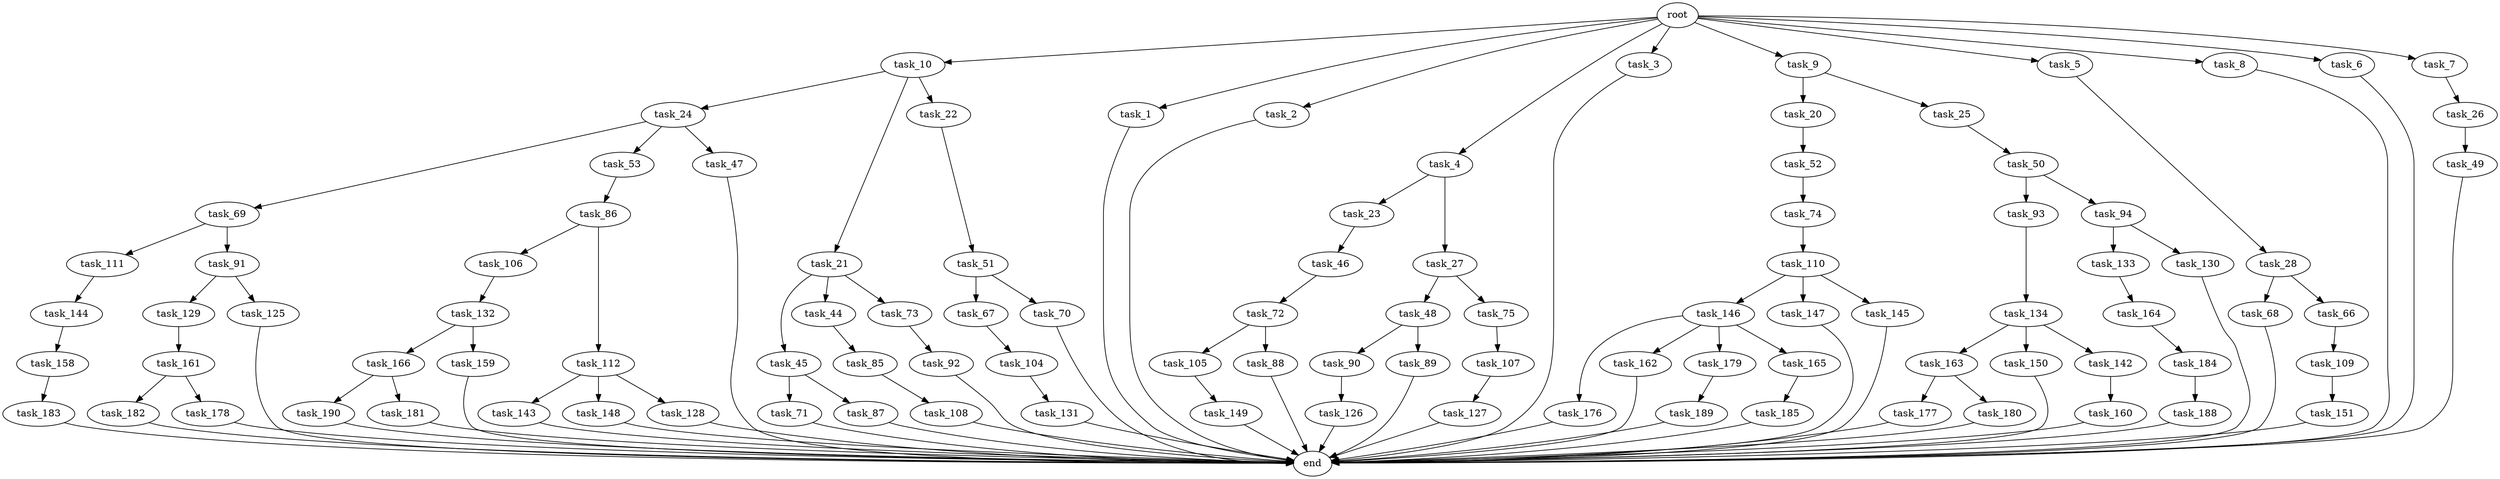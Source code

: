 digraph G {
  task_166 [size="1099511627.776000"];
  task_176 [size="841813590.016000"];
  task_162 [size="841813590.016000"];
  task_149 [size="1099511627.776000"];
  task_105 [size="1717986918.400000"];
  task_72 [size="1099511627.776000"];
  task_182 [size="429496729.600000"];
  task_23 [size="1099511627.776000"];
  task_45 [size="429496729.600000"];
  task_163 [size="429496729.600000"];
  task_150 [size="429496729.600000"];
  task_44 [size="429496729.600000"];
  task_133 [size="618475290.624000"];
  task_10 [size="2.048000"];
  task_93 [size="429496729.600000"];
  task_28 [size="1391569403.904000"];
  task_50 [size="1099511627.776000"];
  task_71 [size="1099511627.776000"];
  task_127 [size="1717986918.400000"];
  task_49 [size="429496729.600000"];
  task_178 [size="429496729.600000"];
  task_1 [size="2.048000"];
  task_146 [size="1099511627.776000"];
  task_90 [size="1099511627.776000"];
  task_159 [size="1099511627.776000"];
  task_106 [size="1099511627.776000"];
  task_27 [size="1099511627.776000"];
  task_147 [size="1099511627.776000"];
  task_190 [size="841813590.016000"];
  task_111 [size="841813590.016000"];
  task_164 [size="841813590.016000"];
  task_126 [size="841813590.016000"];
  task_52 [size="68719476.736000"];
  task_2 [size="2.048000"];
  task_67 [size="1391569403.904000"];
  task_112 [size="1099511627.776000"];
  task_110 [size="841813590.016000"];
  task_109 [size="274877906.944000"];
  task_158 [size="429496729.600000"];
  task_177 [size="1391569403.904000"];
  task_130 [size="618475290.624000"];
  task_160 [size="429496729.600000"];
  task_104 [size="154618822.656000"];
  task_4 [size="2.048000"];
  task_48 [size="429496729.600000"];
  task_151 [size="618475290.624000"];
  task_85 [size="274877906.944000"];
  task_94 [size="429496729.600000"];
  task_92 [size="841813590.016000"];
  task_129 [size="68719476.736000"];
  task_74 [size="1099511627.776000"];
  task_181 [size="841813590.016000"];
  task_91 [size="841813590.016000"];
  task_89 [size="1099511627.776000"];
  task_24 [size="274877906.944000"];
  task_3 [size="2.048000"];
  task_9 [size="2.048000"];
  task_20 [size="1099511627.776000"];
  task_143 [size="1099511627.776000"];
  task_73 [size="429496729.600000"];
  task_148 [size="1099511627.776000"];
  task_86 [size="618475290.624000"];
  task_189 [size="68719476.736000"];
  task_75 [size="429496729.600000"];
  task_144 [size="1717986918.400000"];
  task_107 [size="618475290.624000"];
  task_26 [size="68719476.736000"];
  task_69 [size="1391569403.904000"];
  task_46 [size="274877906.944000"];
  task_5 [size="2.048000"];
  task_108 [size="1391569403.904000"];
  task_88 [size="1717986918.400000"];
  end [size="0.000000"];
  task_8 [size="2.048000"];
  task_87 [size="1099511627.776000"];
  task_179 [size="841813590.016000"];
  task_183 [size="841813590.016000"];
  task_131 [size="618475290.624000"];
  task_132 [size="1717986918.400000"];
  task_142 [size="429496729.600000"];
  task_145 [size="1099511627.776000"];
  task_53 [size="1391569403.904000"];
  task_21 [size="274877906.944000"];
  root [size="0.000000"];
  task_47 [size="1391569403.904000"];
  task_184 [size="618475290.624000"];
  task_128 [size="1099511627.776000"];
  task_180 [size="1391569403.904000"];
  task_6 [size="2.048000"];
  task_70 [size="1391569403.904000"];
  task_185 [size="1099511627.776000"];
  task_134 [size="841813590.016000"];
  task_188 [size="1391569403.904000"];
  task_165 [size="841813590.016000"];
  task_161 [size="1099511627.776000"];
  task_51 [size="429496729.600000"];
  task_125 [size="68719476.736000"];
  task_25 [size="1099511627.776000"];
  task_7 [size="2.048000"];
  task_68 [size="429496729.600000"];
  task_66 [size="429496729.600000"];
  task_22 [size="274877906.944000"];

  task_166 -> task_181 [size="411041792.000000"];
  task_166 -> task_190 [size="411041792.000000"];
  task_176 -> end [size="1.000000"];
  task_162 -> end [size="1.000000"];
  task_149 -> end [size="1.000000"];
  task_105 -> task_149 [size="536870912.000000"];
  task_72 -> task_105 [size="838860800.000000"];
  task_72 -> task_88 [size="838860800.000000"];
  task_182 -> end [size="1.000000"];
  task_23 -> task_46 [size="134217728.000000"];
  task_45 -> task_71 [size="536870912.000000"];
  task_45 -> task_87 [size="536870912.000000"];
  task_163 -> task_180 [size="679477248.000000"];
  task_163 -> task_177 [size="679477248.000000"];
  task_150 -> end [size="1.000000"];
  task_44 -> task_85 [size="134217728.000000"];
  task_133 -> task_164 [size="411041792.000000"];
  task_10 -> task_24 [size="134217728.000000"];
  task_10 -> task_21 [size="134217728.000000"];
  task_10 -> task_22 [size="134217728.000000"];
  task_93 -> task_134 [size="411041792.000000"];
  task_28 -> task_68 [size="209715200.000000"];
  task_28 -> task_66 [size="209715200.000000"];
  task_50 -> task_93 [size="209715200.000000"];
  task_50 -> task_94 [size="209715200.000000"];
  task_71 -> end [size="1.000000"];
  task_127 -> end [size="1.000000"];
  task_49 -> end [size="1.000000"];
  task_178 -> end [size="1.000000"];
  task_1 -> end [size="1.000000"];
  task_146 -> task_165 [size="411041792.000000"];
  task_146 -> task_162 [size="411041792.000000"];
  task_146 -> task_176 [size="411041792.000000"];
  task_146 -> task_179 [size="411041792.000000"];
  task_90 -> task_126 [size="411041792.000000"];
  task_159 -> end [size="1.000000"];
  task_106 -> task_132 [size="838860800.000000"];
  task_27 -> task_48 [size="209715200.000000"];
  task_27 -> task_75 [size="209715200.000000"];
  task_147 -> end [size="1.000000"];
  task_190 -> end [size="1.000000"];
  task_111 -> task_144 [size="838860800.000000"];
  task_164 -> task_184 [size="301989888.000000"];
  task_126 -> end [size="1.000000"];
  task_52 -> task_74 [size="536870912.000000"];
  task_2 -> end [size="1.000000"];
  task_67 -> task_104 [size="75497472.000000"];
  task_112 -> task_128 [size="536870912.000000"];
  task_112 -> task_143 [size="536870912.000000"];
  task_112 -> task_148 [size="536870912.000000"];
  task_110 -> task_145 [size="536870912.000000"];
  task_110 -> task_146 [size="536870912.000000"];
  task_110 -> task_147 [size="536870912.000000"];
  task_109 -> task_151 [size="301989888.000000"];
  task_158 -> task_183 [size="411041792.000000"];
  task_177 -> end [size="1.000000"];
  task_130 -> end [size="1.000000"];
  task_160 -> end [size="1.000000"];
  task_104 -> task_131 [size="301989888.000000"];
  task_4 -> task_23 [size="536870912.000000"];
  task_4 -> task_27 [size="536870912.000000"];
  task_48 -> task_90 [size="536870912.000000"];
  task_48 -> task_89 [size="536870912.000000"];
  task_151 -> end [size="1.000000"];
  task_85 -> task_108 [size="679477248.000000"];
  task_94 -> task_130 [size="301989888.000000"];
  task_94 -> task_133 [size="301989888.000000"];
  task_92 -> end [size="1.000000"];
  task_129 -> task_161 [size="536870912.000000"];
  task_74 -> task_110 [size="411041792.000000"];
  task_181 -> end [size="1.000000"];
  task_91 -> task_129 [size="33554432.000000"];
  task_91 -> task_125 [size="33554432.000000"];
  task_89 -> end [size="1.000000"];
  task_24 -> task_53 [size="679477248.000000"];
  task_24 -> task_69 [size="679477248.000000"];
  task_24 -> task_47 [size="679477248.000000"];
  task_3 -> end [size="1.000000"];
  task_9 -> task_25 [size="536870912.000000"];
  task_9 -> task_20 [size="536870912.000000"];
  task_20 -> task_52 [size="33554432.000000"];
  task_143 -> end [size="1.000000"];
  task_73 -> task_92 [size="411041792.000000"];
  task_148 -> end [size="1.000000"];
  task_86 -> task_106 [size="536870912.000000"];
  task_86 -> task_112 [size="536870912.000000"];
  task_189 -> end [size="1.000000"];
  task_75 -> task_107 [size="301989888.000000"];
  task_144 -> task_158 [size="209715200.000000"];
  task_107 -> task_127 [size="838860800.000000"];
  task_26 -> task_49 [size="209715200.000000"];
  task_69 -> task_91 [size="411041792.000000"];
  task_69 -> task_111 [size="411041792.000000"];
  task_46 -> task_72 [size="536870912.000000"];
  task_5 -> task_28 [size="679477248.000000"];
  task_108 -> end [size="1.000000"];
  task_88 -> end [size="1.000000"];
  task_8 -> end [size="1.000000"];
  task_87 -> end [size="1.000000"];
  task_179 -> task_189 [size="33554432.000000"];
  task_183 -> end [size="1.000000"];
  task_131 -> end [size="1.000000"];
  task_132 -> task_166 [size="536870912.000000"];
  task_132 -> task_159 [size="536870912.000000"];
  task_142 -> task_160 [size="209715200.000000"];
  task_145 -> end [size="1.000000"];
  task_53 -> task_86 [size="301989888.000000"];
  task_21 -> task_45 [size="209715200.000000"];
  task_21 -> task_73 [size="209715200.000000"];
  task_21 -> task_44 [size="209715200.000000"];
  root -> task_2 [size="1.000000"];
  root -> task_6 [size="1.000000"];
  root -> task_4 [size="1.000000"];
  root -> task_5 [size="1.000000"];
  root -> task_10 [size="1.000000"];
  root -> task_3 [size="1.000000"];
  root -> task_9 [size="1.000000"];
  root -> task_8 [size="1.000000"];
  root -> task_7 [size="1.000000"];
  root -> task_1 [size="1.000000"];
  task_47 -> end [size="1.000000"];
  task_184 -> task_188 [size="679477248.000000"];
  task_128 -> end [size="1.000000"];
  task_180 -> end [size="1.000000"];
  task_6 -> end [size="1.000000"];
  task_70 -> end [size="1.000000"];
  task_185 -> end [size="1.000000"];
  task_134 -> task_163 [size="209715200.000000"];
  task_134 -> task_142 [size="209715200.000000"];
  task_134 -> task_150 [size="209715200.000000"];
  task_188 -> end [size="1.000000"];
  task_165 -> task_185 [size="536870912.000000"];
  task_161 -> task_178 [size="209715200.000000"];
  task_161 -> task_182 [size="209715200.000000"];
  task_51 -> task_70 [size="679477248.000000"];
  task_51 -> task_67 [size="679477248.000000"];
  task_125 -> end [size="1.000000"];
  task_25 -> task_50 [size="536870912.000000"];
  task_7 -> task_26 [size="33554432.000000"];
  task_68 -> end [size="1.000000"];
  task_66 -> task_109 [size="134217728.000000"];
  task_22 -> task_51 [size="209715200.000000"];
}
